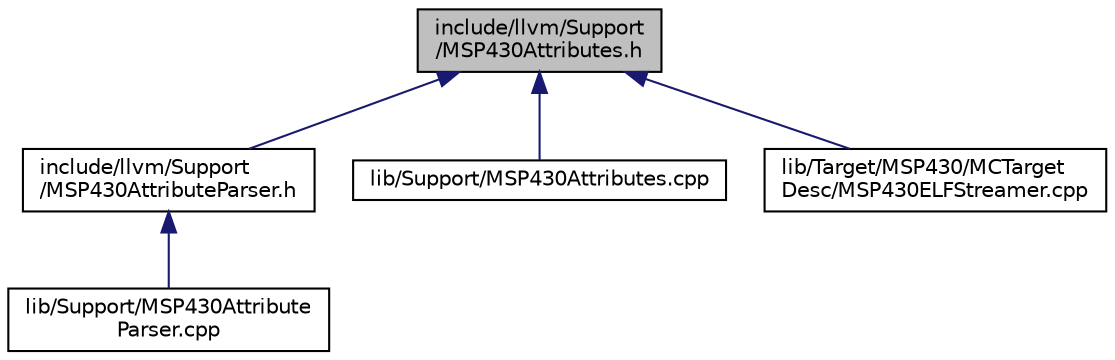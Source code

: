 digraph "include/llvm/Support/MSP430Attributes.h"
{
 // LATEX_PDF_SIZE
  bgcolor="transparent";
  edge [fontname="Helvetica",fontsize="10",labelfontname="Helvetica",labelfontsize="10"];
  node [fontname="Helvetica",fontsize="10",shape=record];
  Node1 [label="include/llvm/Support\l/MSP430Attributes.h",height=0.2,width=0.4,color="black", fillcolor="grey75", style="filled", fontcolor="black",tooltip=" "];
  Node1 -> Node2 [dir="back",color="midnightblue",fontsize="10",style="solid",fontname="Helvetica"];
  Node2 [label="include/llvm/Support\l/MSP430AttributeParser.h",height=0.2,width=0.4,color="black",URL="$MSP430AttributeParser_8h.html",tooltip=" "];
  Node2 -> Node3 [dir="back",color="midnightblue",fontsize="10",style="solid",fontname="Helvetica"];
  Node3 [label="lib/Support/MSP430Attribute\lParser.cpp",height=0.2,width=0.4,color="black",URL="$MSP430AttributeParser_8cpp.html",tooltip=" "];
  Node1 -> Node4 [dir="back",color="midnightblue",fontsize="10",style="solid",fontname="Helvetica"];
  Node4 [label="lib/Support/MSP430Attributes.cpp",height=0.2,width=0.4,color="black",URL="$MSP430Attributes_8cpp.html",tooltip=" "];
  Node1 -> Node5 [dir="back",color="midnightblue",fontsize="10",style="solid",fontname="Helvetica"];
  Node5 [label="lib/Target/MSP430/MCTarget\lDesc/MSP430ELFStreamer.cpp",height=0.2,width=0.4,color="black",URL="$MSP430ELFStreamer_8cpp.html",tooltip=" "];
}
